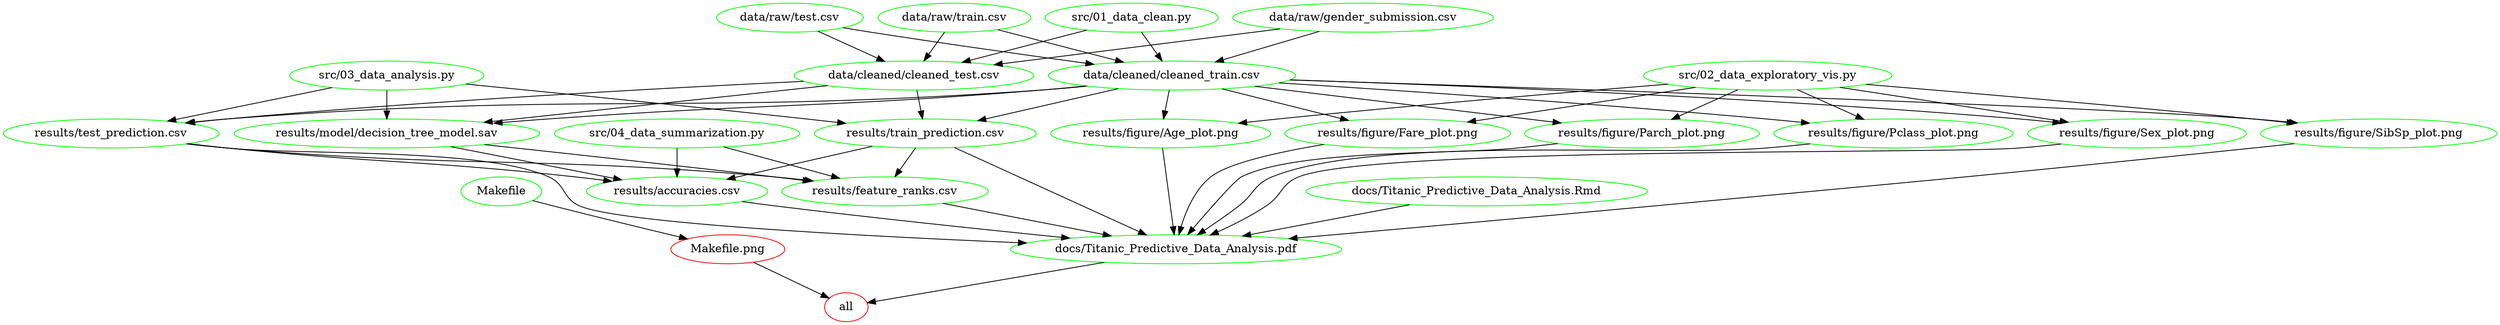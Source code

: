 digraph G {
n26[label="Makefile", color="green"];
n25[label="Makefile.png", color="red"];
n2[label="all", color="red"];
n12[label="data/cleaned/cleaned_test.csv", color="green"];
n7[label="data/cleaned/cleaned_train.csv", color="green"];
n11[label="data/raw/gender_submission.csv", color="green"];
n10[label="data/raw/test.csv", color="green"];
n9[label="data/raw/train.csv", color="green"];
n4[label="docs/Titanic_Predictive_Data_Analysis.Rmd", color="green"];
n3[label="docs/Titanic_Predictive_Data_Analysis.pdf", color="green"];
n14[label="results/accuracies.csv", color="green"];
n17[label="results/feature_ranks.csv", color="green"];
n18[label="results/figure/Age_plot.png", color="green"];
n21[label="results/figure/Fare_plot.png", color="green"];
n22[label="results/figure/Parch_plot.png", color="green"];
n23[label="results/figure/Pclass_plot.png", color="green"];
n20[label="results/figure/Sex_plot.png", color="green"];
n24[label="results/figure/SibSp_plot.png", color="green"];
n16[label="results/model/decision_tree_model.sav", color="green"];
n13[label="results/test_prediction.csv", color="green"];
n5[label="results/train_prediction.csv", color="green"];
n8[label="src/01_data_clean.py", color="green"];
n19[label="src/02_data_exploratory_vis.py", color="green"];
n6[label="src/03_data_analysis.py", color="green"];
n15[label="src/04_data_summarization.py", color="green"];
n26 -> n25 ; 
n25 -> n2 ; 
n3 -> n2 ; 
n11 -> n12 ; 
n10 -> n12 ; 
n9 -> n12 ; 
n8 -> n12 ; 
n11 -> n7 ; 
n10 -> n7 ; 
n9 -> n7 ; 
n8 -> n7 ; 
n4 -> n3 ; 
n14 -> n3 ; 
n17 -> n3 ; 
n18 -> n3 ; 
n21 -> n3 ; 
n22 -> n3 ; 
n23 -> n3 ; 
n20 -> n3 ; 
n24 -> n3 ; 
n13 -> n3 ; 
n5 -> n3 ; 
n16 -> n14 ; 
n13 -> n14 ; 
n5 -> n14 ; 
n15 -> n14 ; 
n16 -> n17 ; 
n13 -> n17 ; 
n5 -> n17 ; 
n15 -> n17 ; 
n7 -> n18 ; 
n19 -> n18 ; 
n7 -> n21 ; 
n19 -> n21 ; 
n7 -> n22 ; 
n19 -> n22 ; 
n7 -> n23 ; 
n19 -> n23 ; 
n7 -> n20 ; 
n19 -> n20 ; 
n7 -> n24 ; 
n19 -> n24 ; 
n12 -> n16 ; 
n7 -> n16 ; 
n6 -> n16 ; 
n12 -> n13 ; 
n7 -> n13 ; 
n6 -> n13 ; 
n12 -> n5 ; 
n7 -> n5 ; 
n6 -> n5 ; 
}
